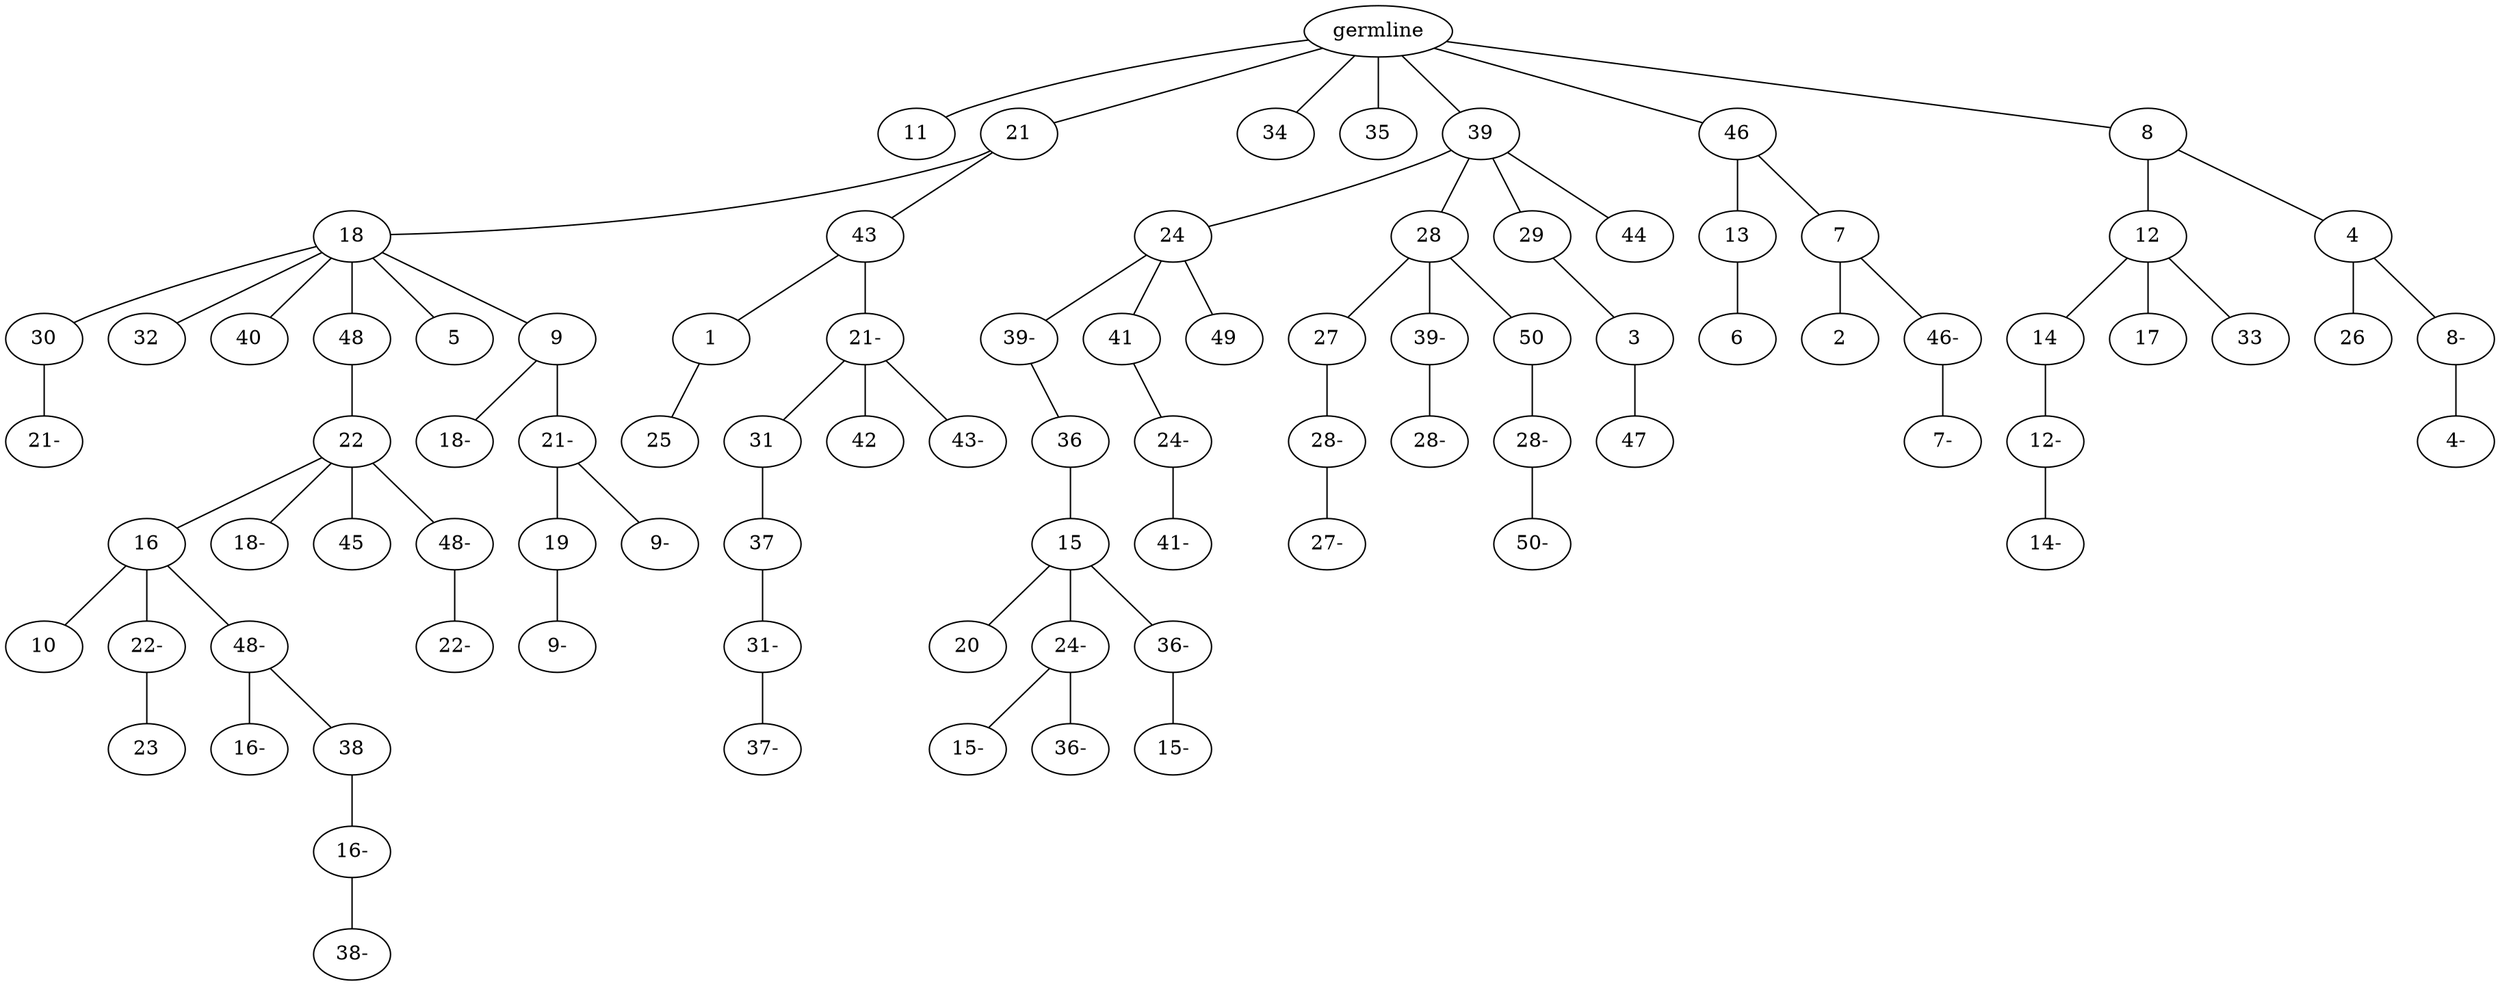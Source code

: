 graph tree {
    "140548231129600" [label="germline"];
    "140548226671184" [label="11"];
    "140548220269424" [label="21"];
    "140548226673584" [label="18"];
    "140548226673344" [label="30"];
    "140548219706384" [label="21-"];
    "140548226673152" [label="32"];
    "140548219705904" [label="40"];
    "140548219704992" [label="48"];
    "140548219706816" [label="22"];
    "140548227674176" [label="16"];
    "140548227677104" [label="10"];
    "140548227677920" [label="22-"];
    "140548231736864" [label="23"];
    "140548227674272" [label="48-"];
    "140548227676240" [label="16-"];
    "140548227678016" [label="38"];
    "140548227674224" [label="16-"];
    "140548227676816" [label="38-"];
    "140548227676096" [label="18-"];
    "140548227675520" [label="45"];
    "140548227675376" [label="48-"];
    "140548227676384" [label="22-"];
    "140548219705520" [label="5"];
    "140548227676480" [label="9"];
    "140548227675808" [label="18-"];
    "140548228882144" [label="21-"];
    "140548228880704" [label="19"];
    "140548220435040" [label="9-"];
    "140548220433264" [label="9-"];
    "140548226673248" [label="43"];
    "140548227677296" [label="1"];
    "140548220434752" [label="25"];
    "140548220435664" [label="21-"];
    "140548220433120" [label="31"];
    "140548220433936" [label="37"];
    "140548220435712" [label="31-"];
    "140548220434944" [label="37-"];
    "140548220433168" [label="42"];
    "140548220434080" [label="43-"];
    "140548219705040" [label="34"];
    "140548219707248" [label="35"];
    "140548220435856" [label="39"];
    "140548220435616" [label="24"];
    "140548220436240" [label="39-"];
    "140548220435472" [label="36"];
    "140548220432784" [label="15"];
    "140548220433504" [label="20"];
    "140548220433312" [label="24-"];
    "140548220434464" [label="15-"];
    "140548220434896" [label="36-"];
    "140548220434704" [label="36-"];
    "140548228966672" [label="15-"];
    "140548220436192" [label="41"];
    "140548220435136" [label="24-"];
    "140548228967008" [label="41-"];
    "140548220436336" [label="49"];
    "140548220433552" [label="28"];
    "140548220433408" [label="27"];
    "140548239183632" [label="28-"];
    "140548239183776" [label="27-"];
    "140548220433072" [label="39-"];
    "140548239183008" [label="28-"];
    "140548239183200" [label="50"];
    "140548238997632" [label="28-"];
    "140548238996144" [label="50-"];
    "140548228966192" [label="29"];
    "140548238995856" [label="3"];
    "140548238996000" [label="47"];
    "140548239182528" [label="44"];
    "140548220432640" [label="46"];
    "140548238996432" [label="13"];
    "140548238997440" [label="6"];
    "140548238995952" [label="7"];
    "140548238997248" [label="2"];
    "140548238997488" [label="46-"];
    "140548238996096" [label="7-"];
    "140548238996960" [label="8"];
    "140548238996480" [label="12"];
    "140548222386576" [label="14"];
    "140548222386768" [label="12-"];
    "140548224577888" [label="14-"];
    "140548222386384" [label="17"];
    "140548222386336" [label="33"];
    "140548222387344" [label="4"];
    "140548224579712" [label="26"];
    "140548224579952" [label="8-"];
    "140548224579568" [label="4-"];
    "140548231129600" -- "140548226671184";
    "140548231129600" -- "140548220269424";
    "140548231129600" -- "140548219705040";
    "140548231129600" -- "140548219707248";
    "140548231129600" -- "140548220435856";
    "140548231129600" -- "140548220432640";
    "140548231129600" -- "140548238996960";
    "140548220269424" -- "140548226673584";
    "140548220269424" -- "140548226673248";
    "140548226673584" -- "140548226673344";
    "140548226673584" -- "140548226673152";
    "140548226673584" -- "140548219705904";
    "140548226673584" -- "140548219704992";
    "140548226673584" -- "140548219705520";
    "140548226673584" -- "140548227676480";
    "140548226673344" -- "140548219706384";
    "140548219704992" -- "140548219706816";
    "140548219706816" -- "140548227674176";
    "140548219706816" -- "140548227676096";
    "140548219706816" -- "140548227675520";
    "140548219706816" -- "140548227675376";
    "140548227674176" -- "140548227677104";
    "140548227674176" -- "140548227677920";
    "140548227674176" -- "140548227674272";
    "140548227677920" -- "140548231736864";
    "140548227674272" -- "140548227676240";
    "140548227674272" -- "140548227678016";
    "140548227678016" -- "140548227674224";
    "140548227674224" -- "140548227676816";
    "140548227675376" -- "140548227676384";
    "140548227676480" -- "140548227675808";
    "140548227676480" -- "140548228882144";
    "140548228882144" -- "140548228880704";
    "140548228882144" -- "140548220433264";
    "140548228880704" -- "140548220435040";
    "140548226673248" -- "140548227677296";
    "140548226673248" -- "140548220435664";
    "140548227677296" -- "140548220434752";
    "140548220435664" -- "140548220433120";
    "140548220435664" -- "140548220433168";
    "140548220435664" -- "140548220434080";
    "140548220433120" -- "140548220433936";
    "140548220433936" -- "140548220435712";
    "140548220435712" -- "140548220434944";
    "140548220435856" -- "140548220435616";
    "140548220435856" -- "140548220433552";
    "140548220435856" -- "140548228966192";
    "140548220435856" -- "140548239182528";
    "140548220435616" -- "140548220436240";
    "140548220435616" -- "140548220436192";
    "140548220435616" -- "140548220436336";
    "140548220436240" -- "140548220435472";
    "140548220435472" -- "140548220432784";
    "140548220432784" -- "140548220433504";
    "140548220432784" -- "140548220433312";
    "140548220432784" -- "140548220434704";
    "140548220433312" -- "140548220434464";
    "140548220433312" -- "140548220434896";
    "140548220434704" -- "140548228966672";
    "140548220436192" -- "140548220435136";
    "140548220435136" -- "140548228967008";
    "140548220433552" -- "140548220433408";
    "140548220433552" -- "140548220433072";
    "140548220433552" -- "140548239183200";
    "140548220433408" -- "140548239183632";
    "140548239183632" -- "140548239183776";
    "140548220433072" -- "140548239183008";
    "140548239183200" -- "140548238997632";
    "140548238997632" -- "140548238996144";
    "140548228966192" -- "140548238995856";
    "140548238995856" -- "140548238996000";
    "140548220432640" -- "140548238996432";
    "140548220432640" -- "140548238995952";
    "140548238996432" -- "140548238997440";
    "140548238995952" -- "140548238997248";
    "140548238995952" -- "140548238997488";
    "140548238997488" -- "140548238996096";
    "140548238996960" -- "140548238996480";
    "140548238996960" -- "140548222387344";
    "140548238996480" -- "140548222386576";
    "140548238996480" -- "140548222386384";
    "140548238996480" -- "140548222386336";
    "140548222386576" -- "140548222386768";
    "140548222386768" -- "140548224577888";
    "140548222387344" -- "140548224579712";
    "140548222387344" -- "140548224579952";
    "140548224579952" -- "140548224579568";
}
